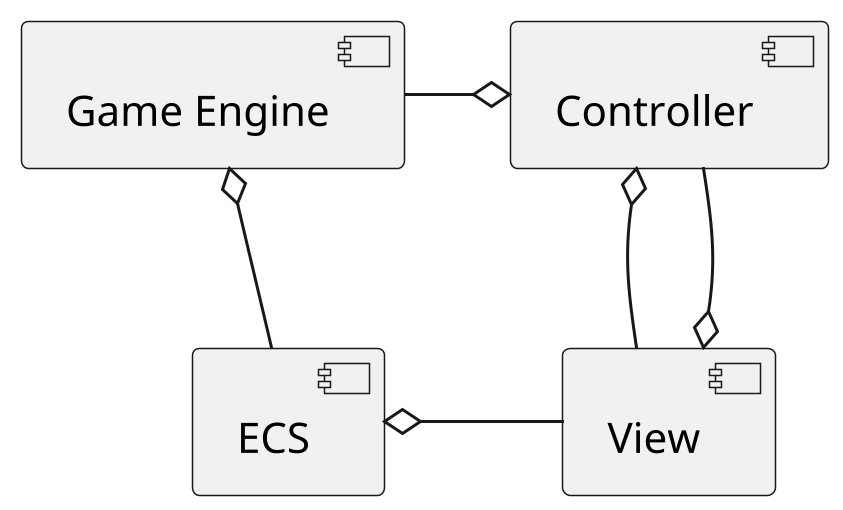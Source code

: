 @startuml

scale 3
hide fields
hide members
hide circle

component "ECS" as ECS
component "Game Engine" as GameEngine
component View
component Controller  


Controller o-left- GameEngine
GameEngine o-down- ECS
Controller o-down- View
View o-up- Controller
ECS o-right- View

@enduml